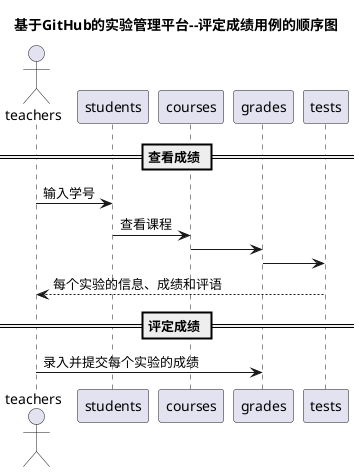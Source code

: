 
@startuml

title 基于GitHub的实验管理平台--评定成绩用例的顺序图
actor teachers
== 查看成绩 ==
teachers -> students : 输入学号
students ->courses: 查看课程
courses -> grades
grades -> tests
tests --> teachers:每个实验的信息、成绩和评语
== 评定成绩 ==
teachers -> grades : 录入并提交每个实验的成绩

@enduml